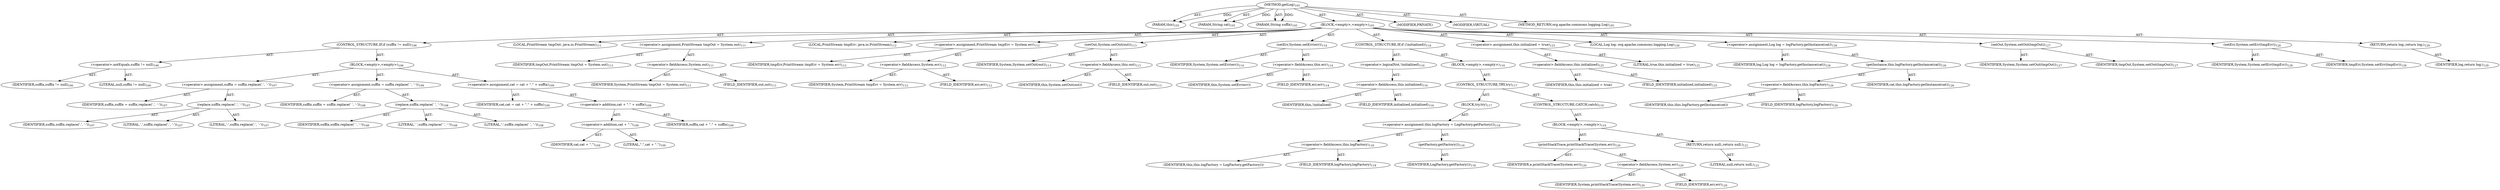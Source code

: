 digraph "getLog" {  
"111669149697" [label = <(METHOD,getLog)<SUB>105</SUB>> ]
"115964117002" [label = <(PARAM,this)<SUB>105</SUB>> ]
"115964117003" [label = <(PARAM,String cat)<SUB>105</SUB>> ]
"115964117004" [label = <(PARAM,String suffix)<SUB>105</SUB>> ]
"25769803777" [label = <(BLOCK,&lt;empty&gt;,&lt;empty&gt;)<SUB>105</SUB>> ]
"47244640256" [label = <(CONTROL_STRUCTURE,IF,if (suffix != null))<SUB>106</SUB>> ]
"30064771074" [label = <(&lt;operator&gt;.notEquals,suffix != null)<SUB>106</SUB>> ]
"68719476756" [label = <(IDENTIFIER,suffix,suffix != null)<SUB>106</SUB>> ]
"90194313217" [label = <(LITERAL,null,suffix != null)<SUB>106</SUB>> ]
"25769803778" [label = <(BLOCK,&lt;empty&gt;,&lt;empty&gt;)<SUB>106</SUB>> ]
"30064771075" [label = <(&lt;operator&gt;.assignment,suffix = suffix.replace('.', '-'))<SUB>107</SUB>> ]
"68719476757" [label = <(IDENTIFIER,suffix,suffix = suffix.replace('.', '-'))<SUB>107</SUB>> ]
"30064771076" [label = <(replace,suffix.replace('.', '-'))<SUB>107</SUB>> ]
"68719476758" [label = <(IDENTIFIER,suffix,suffix.replace('.', '-'))<SUB>107</SUB>> ]
"90194313218" [label = <(LITERAL,'.',suffix.replace('.', '-'))<SUB>107</SUB>> ]
"90194313219" [label = <(LITERAL,'-',suffix.replace('.', '-'))<SUB>107</SUB>> ]
"30064771077" [label = <(&lt;operator&gt;.assignment,suffix = suffix.replace(' ', '-'))<SUB>108</SUB>> ]
"68719476759" [label = <(IDENTIFIER,suffix,suffix = suffix.replace(' ', '-'))<SUB>108</SUB>> ]
"30064771078" [label = <(replace,suffix.replace(' ', '-'))<SUB>108</SUB>> ]
"68719476760" [label = <(IDENTIFIER,suffix,suffix.replace(' ', '-'))<SUB>108</SUB>> ]
"90194313220" [label = <(LITERAL,' ',suffix.replace(' ', '-'))<SUB>108</SUB>> ]
"90194313221" [label = <(LITERAL,'-',suffix.replace(' ', '-'))<SUB>108</SUB>> ]
"30064771079" [label = <(&lt;operator&gt;.assignment,cat = cat + &quot;.&quot; + suffix)<SUB>109</SUB>> ]
"68719476761" [label = <(IDENTIFIER,cat,cat = cat + &quot;.&quot; + suffix)<SUB>109</SUB>> ]
"30064771080" [label = <(&lt;operator&gt;.addition,cat + &quot;.&quot; + suffix)<SUB>109</SUB>> ]
"30064771081" [label = <(&lt;operator&gt;.addition,cat + &quot;.&quot;)<SUB>109</SUB>> ]
"68719476762" [label = <(IDENTIFIER,cat,cat + &quot;.&quot;)<SUB>109</SUB>> ]
"90194313222" [label = <(LITERAL,&quot;.&quot;,cat + &quot;.&quot;)<SUB>109</SUB>> ]
"68719476763" [label = <(IDENTIFIER,suffix,cat + &quot;.&quot; + suffix)<SUB>109</SUB>> ]
"94489280512" [label = <(LOCAL,PrintStream tmpOut: java.io.PrintStream)<SUB>111</SUB>> ]
"30064771082" [label = <(&lt;operator&gt;.assignment,PrintStream tmpOut = System.out)<SUB>111</SUB>> ]
"68719476764" [label = <(IDENTIFIER,tmpOut,PrintStream tmpOut = System.out)<SUB>111</SUB>> ]
"30064771083" [label = <(&lt;operator&gt;.fieldAccess,System.out)<SUB>111</SUB>> ]
"68719476765" [label = <(IDENTIFIER,System,PrintStream tmpOut = System.out)<SUB>111</SUB>> ]
"55834574849" [label = <(FIELD_IDENTIFIER,out,out)<SUB>111</SUB>> ]
"94489280513" [label = <(LOCAL,PrintStream tmpErr: java.io.PrintStream)<SUB>112</SUB>> ]
"30064771084" [label = <(&lt;operator&gt;.assignment,PrintStream tmpErr = System.err)<SUB>112</SUB>> ]
"68719476766" [label = <(IDENTIFIER,tmpErr,PrintStream tmpErr = System.err)<SUB>112</SUB>> ]
"30064771085" [label = <(&lt;operator&gt;.fieldAccess,System.err)<SUB>112</SUB>> ]
"68719476767" [label = <(IDENTIFIER,System,PrintStream tmpErr = System.err)<SUB>112</SUB>> ]
"55834574850" [label = <(FIELD_IDENTIFIER,err,err)<SUB>112</SUB>> ]
"30064771086" [label = <(setOut,System.setOut(out))<SUB>113</SUB>> ]
"68719476768" [label = <(IDENTIFIER,System,System.setOut(out))<SUB>113</SUB>> ]
"30064771087" [label = <(&lt;operator&gt;.fieldAccess,this.out)<SUB>113</SUB>> ]
"68719476769" [label = <(IDENTIFIER,this,System.setOut(out))> ]
"55834574851" [label = <(FIELD_IDENTIFIER,out,out)<SUB>113</SUB>> ]
"30064771088" [label = <(setErr,System.setErr(err))<SUB>114</SUB>> ]
"68719476770" [label = <(IDENTIFIER,System,System.setErr(err))<SUB>114</SUB>> ]
"30064771089" [label = <(&lt;operator&gt;.fieldAccess,this.err)<SUB>114</SUB>> ]
"68719476771" [label = <(IDENTIFIER,this,System.setErr(err))> ]
"55834574852" [label = <(FIELD_IDENTIFIER,err,err)<SUB>114</SUB>> ]
"47244640257" [label = <(CONTROL_STRUCTURE,IF,if (!initialized))<SUB>116</SUB>> ]
"30064771090" [label = <(&lt;operator&gt;.logicalNot,!initialized)<SUB>116</SUB>> ]
"30064771091" [label = <(&lt;operator&gt;.fieldAccess,this.initialized)<SUB>116</SUB>> ]
"68719476772" [label = <(IDENTIFIER,this,!initialized)> ]
"55834574853" [label = <(FIELD_IDENTIFIER,initialized,initialized)<SUB>116</SUB>> ]
"25769803779" [label = <(BLOCK,&lt;empty&gt;,&lt;empty&gt;)<SUB>116</SUB>> ]
"47244640258" [label = <(CONTROL_STRUCTURE,TRY,try)<SUB>117</SUB>> ]
"25769803780" [label = <(BLOCK,try,try)<SUB>117</SUB>> ]
"30064771092" [label = <(&lt;operator&gt;.assignment,this.logFactory = LogFactory.getFactory())<SUB>118</SUB>> ]
"30064771093" [label = <(&lt;operator&gt;.fieldAccess,this.logFactory)<SUB>118</SUB>> ]
"68719476773" [label = <(IDENTIFIER,this,this.logFactory = LogFactory.getFactory())> ]
"55834574854" [label = <(FIELD_IDENTIFIER,logFactory,logFactory)<SUB>118</SUB>> ]
"30064771094" [label = <(getFactory,getFactory())<SUB>118</SUB>> ]
"68719476774" [label = <(IDENTIFIER,LogFactory,getFactory())<SUB>118</SUB>> ]
"47244640259" [label = <(CONTROL_STRUCTURE,CATCH,catch)<SUB>119</SUB>> ]
"25769803781" [label = <(BLOCK,&lt;empty&gt;,&lt;empty&gt;)<SUB>119</SUB>> ]
"30064771095" [label = <(printStackTrace,printStackTrace(System.err))<SUB>120</SUB>> ]
"68719476775" [label = <(IDENTIFIER,e,printStackTrace(System.err))<SUB>120</SUB>> ]
"30064771096" [label = <(&lt;operator&gt;.fieldAccess,System.err)<SUB>120</SUB>> ]
"68719476776" [label = <(IDENTIFIER,System,printStackTrace(System.err))<SUB>120</SUB>> ]
"55834574855" [label = <(FIELD_IDENTIFIER,err,err)<SUB>120</SUB>> ]
"146028888064" [label = <(RETURN,return null;,return null;)<SUB>121</SUB>> ]
"90194313223" [label = <(LITERAL,null,return null;)<SUB>121</SUB>> ]
"30064771097" [label = <(&lt;operator&gt;.assignment,this.initialized = true)<SUB>125</SUB>> ]
"30064771098" [label = <(&lt;operator&gt;.fieldAccess,this.initialized)<SUB>125</SUB>> ]
"68719476777" [label = <(IDENTIFIER,this,this.initialized = true)> ]
"55834574856" [label = <(FIELD_IDENTIFIER,initialized,initialized)<SUB>125</SUB>> ]
"90194313224" [label = <(LITERAL,true,this.initialized = true)<SUB>125</SUB>> ]
"94489280514" [label = <(LOCAL,Log log: org.apache.commons.logging.Log)<SUB>126</SUB>> ]
"30064771099" [label = <(&lt;operator&gt;.assignment,Log log = logFactory.getInstance(cat))<SUB>126</SUB>> ]
"68719476778" [label = <(IDENTIFIER,log,Log log = logFactory.getInstance(cat))<SUB>126</SUB>> ]
"30064771100" [label = <(getInstance,this.logFactory.getInstance(cat))<SUB>126</SUB>> ]
"30064771101" [label = <(&lt;operator&gt;.fieldAccess,this.logFactory)<SUB>126</SUB>> ]
"68719476779" [label = <(IDENTIFIER,this,this.logFactory.getInstance(cat))> ]
"55834574857" [label = <(FIELD_IDENTIFIER,logFactory,logFactory)<SUB>126</SUB>> ]
"68719476780" [label = <(IDENTIFIER,cat,this.logFactory.getInstance(cat))<SUB>126</SUB>> ]
"30064771102" [label = <(setOut,System.setOut(tmpOut))<SUB>127</SUB>> ]
"68719476781" [label = <(IDENTIFIER,System,System.setOut(tmpOut))<SUB>127</SUB>> ]
"68719476782" [label = <(IDENTIFIER,tmpOut,System.setOut(tmpOut))<SUB>127</SUB>> ]
"30064771103" [label = <(setErr,System.setErr(tmpErr))<SUB>128</SUB>> ]
"68719476783" [label = <(IDENTIFIER,System,System.setErr(tmpErr))<SUB>128</SUB>> ]
"68719476784" [label = <(IDENTIFIER,tmpErr,System.setErr(tmpErr))<SUB>128</SUB>> ]
"146028888065" [label = <(RETURN,return log;,return log;)<SUB>129</SUB>> ]
"68719476785" [label = <(IDENTIFIER,log,return log;)<SUB>129</SUB>> ]
"133143986180" [label = <(MODIFIER,PRIVATE)> ]
"133143986181" [label = <(MODIFIER,VIRTUAL)> ]
"128849018881" [label = <(METHOD_RETURN,org.apache.commons.logging.Log)<SUB>105</SUB>> ]
  "111669149697" -> "115964117002"  [ label = "AST: "] 
  "111669149697" -> "115964117003"  [ label = "AST: "] 
  "111669149697" -> "115964117004"  [ label = "AST: "] 
  "111669149697" -> "25769803777"  [ label = "AST: "] 
  "111669149697" -> "133143986180"  [ label = "AST: "] 
  "111669149697" -> "133143986181"  [ label = "AST: "] 
  "111669149697" -> "128849018881"  [ label = "AST: "] 
  "25769803777" -> "47244640256"  [ label = "AST: "] 
  "25769803777" -> "94489280512"  [ label = "AST: "] 
  "25769803777" -> "30064771082"  [ label = "AST: "] 
  "25769803777" -> "94489280513"  [ label = "AST: "] 
  "25769803777" -> "30064771084"  [ label = "AST: "] 
  "25769803777" -> "30064771086"  [ label = "AST: "] 
  "25769803777" -> "30064771088"  [ label = "AST: "] 
  "25769803777" -> "47244640257"  [ label = "AST: "] 
  "25769803777" -> "30064771097"  [ label = "AST: "] 
  "25769803777" -> "94489280514"  [ label = "AST: "] 
  "25769803777" -> "30064771099"  [ label = "AST: "] 
  "25769803777" -> "30064771102"  [ label = "AST: "] 
  "25769803777" -> "30064771103"  [ label = "AST: "] 
  "25769803777" -> "146028888065"  [ label = "AST: "] 
  "47244640256" -> "30064771074"  [ label = "AST: "] 
  "47244640256" -> "25769803778"  [ label = "AST: "] 
  "30064771074" -> "68719476756"  [ label = "AST: "] 
  "30064771074" -> "90194313217"  [ label = "AST: "] 
  "25769803778" -> "30064771075"  [ label = "AST: "] 
  "25769803778" -> "30064771077"  [ label = "AST: "] 
  "25769803778" -> "30064771079"  [ label = "AST: "] 
  "30064771075" -> "68719476757"  [ label = "AST: "] 
  "30064771075" -> "30064771076"  [ label = "AST: "] 
  "30064771076" -> "68719476758"  [ label = "AST: "] 
  "30064771076" -> "90194313218"  [ label = "AST: "] 
  "30064771076" -> "90194313219"  [ label = "AST: "] 
  "30064771077" -> "68719476759"  [ label = "AST: "] 
  "30064771077" -> "30064771078"  [ label = "AST: "] 
  "30064771078" -> "68719476760"  [ label = "AST: "] 
  "30064771078" -> "90194313220"  [ label = "AST: "] 
  "30064771078" -> "90194313221"  [ label = "AST: "] 
  "30064771079" -> "68719476761"  [ label = "AST: "] 
  "30064771079" -> "30064771080"  [ label = "AST: "] 
  "30064771080" -> "30064771081"  [ label = "AST: "] 
  "30064771080" -> "68719476763"  [ label = "AST: "] 
  "30064771081" -> "68719476762"  [ label = "AST: "] 
  "30064771081" -> "90194313222"  [ label = "AST: "] 
  "30064771082" -> "68719476764"  [ label = "AST: "] 
  "30064771082" -> "30064771083"  [ label = "AST: "] 
  "30064771083" -> "68719476765"  [ label = "AST: "] 
  "30064771083" -> "55834574849"  [ label = "AST: "] 
  "30064771084" -> "68719476766"  [ label = "AST: "] 
  "30064771084" -> "30064771085"  [ label = "AST: "] 
  "30064771085" -> "68719476767"  [ label = "AST: "] 
  "30064771085" -> "55834574850"  [ label = "AST: "] 
  "30064771086" -> "68719476768"  [ label = "AST: "] 
  "30064771086" -> "30064771087"  [ label = "AST: "] 
  "30064771087" -> "68719476769"  [ label = "AST: "] 
  "30064771087" -> "55834574851"  [ label = "AST: "] 
  "30064771088" -> "68719476770"  [ label = "AST: "] 
  "30064771088" -> "30064771089"  [ label = "AST: "] 
  "30064771089" -> "68719476771"  [ label = "AST: "] 
  "30064771089" -> "55834574852"  [ label = "AST: "] 
  "47244640257" -> "30064771090"  [ label = "AST: "] 
  "47244640257" -> "25769803779"  [ label = "AST: "] 
  "30064771090" -> "30064771091"  [ label = "AST: "] 
  "30064771091" -> "68719476772"  [ label = "AST: "] 
  "30064771091" -> "55834574853"  [ label = "AST: "] 
  "25769803779" -> "47244640258"  [ label = "AST: "] 
  "47244640258" -> "25769803780"  [ label = "AST: "] 
  "47244640258" -> "47244640259"  [ label = "AST: "] 
  "25769803780" -> "30064771092"  [ label = "AST: "] 
  "30064771092" -> "30064771093"  [ label = "AST: "] 
  "30064771092" -> "30064771094"  [ label = "AST: "] 
  "30064771093" -> "68719476773"  [ label = "AST: "] 
  "30064771093" -> "55834574854"  [ label = "AST: "] 
  "30064771094" -> "68719476774"  [ label = "AST: "] 
  "47244640259" -> "25769803781"  [ label = "AST: "] 
  "25769803781" -> "30064771095"  [ label = "AST: "] 
  "25769803781" -> "146028888064"  [ label = "AST: "] 
  "30064771095" -> "68719476775"  [ label = "AST: "] 
  "30064771095" -> "30064771096"  [ label = "AST: "] 
  "30064771096" -> "68719476776"  [ label = "AST: "] 
  "30064771096" -> "55834574855"  [ label = "AST: "] 
  "146028888064" -> "90194313223"  [ label = "AST: "] 
  "30064771097" -> "30064771098"  [ label = "AST: "] 
  "30064771097" -> "90194313224"  [ label = "AST: "] 
  "30064771098" -> "68719476777"  [ label = "AST: "] 
  "30064771098" -> "55834574856"  [ label = "AST: "] 
  "30064771099" -> "68719476778"  [ label = "AST: "] 
  "30064771099" -> "30064771100"  [ label = "AST: "] 
  "30064771100" -> "30064771101"  [ label = "AST: "] 
  "30064771100" -> "68719476780"  [ label = "AST: "] 
  "30064771101" -> "68719476779"  [ label = "AST: "] 
  "30064771101" -> "55834574857"  [ label = "AST: "] 
  "30064771102" -> "68719476781"  [ label = "AST: "] 
  "30064771102" -> "68719476782"  [ label = "AST: "] 
  "30064771103" -> "68719476783"  [ label = "AST: "] 
  "30064771103" -> "68719476784"  [ label = "AST: "] 
  "146028888065" -> "68719476785"  [ label = "AST: "] 
  "111669149697" -> "115964117002"  [ label = "DDG: "] 
  "111669149697" -> "115964117003"  [ label = "DDG: "] 
  "111669149697" -> "115964117004"  [ label = "DDG: "] 
}
